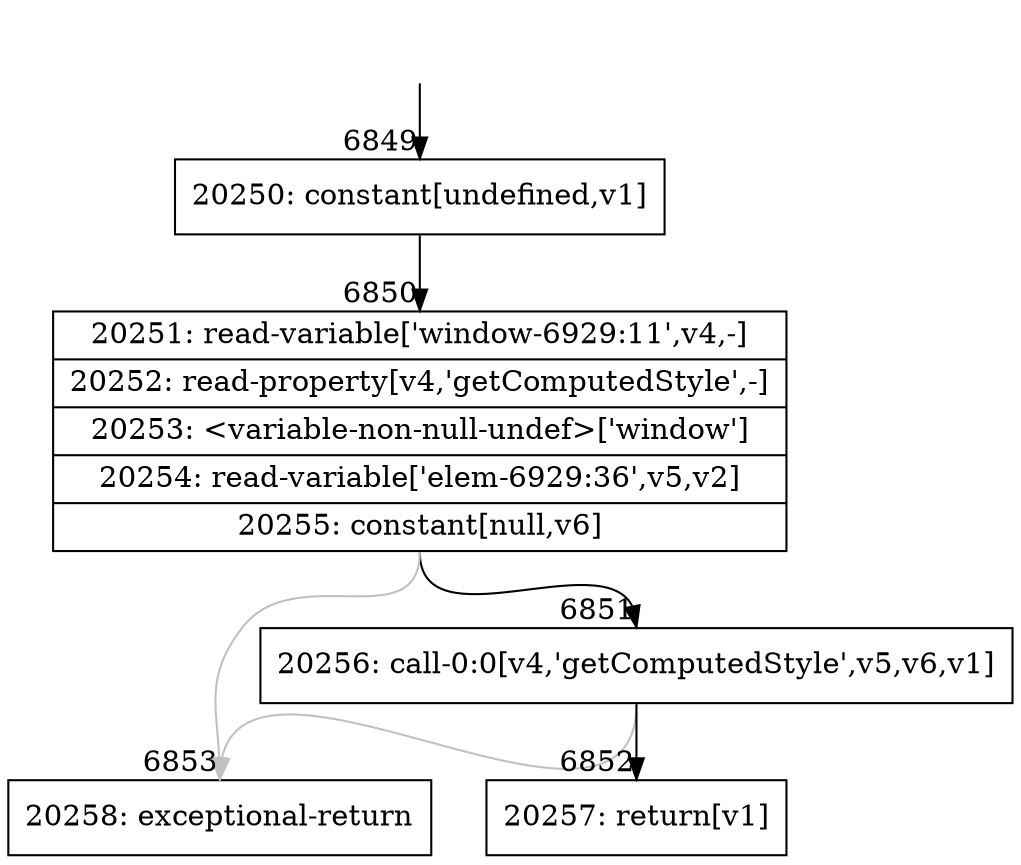 digraph {
rankdir="TD"
BB_entry430[shape=none,label=""];
BB_entry430 -> BB6849 [tailport=s, headport=n, headlabel="    6849"]
BB6849 [shape=record label="{20250: constant[undefined,v1]}" ] 
BB6849 -> BB6850 [tailport=s, headport=n, headlabel="      6850"]
BB6850 [shape=record label="{20251: read-variable['window-6929:11',v4,-]|20252: read-property[v4,'getComputedStyle',-]|20253: \<variable-non-null-undef\>['window']|20254: read-variable['elem-6929:36',v5,v2]|20255: constant[null,v6]}" ] 
BB6850 -> BB6851 [tailport=s, headport=n, headlabel="      6851"]
BB6850 -> BB6853 [tailport=s, headport=n, color=gray, headlabel="      6853"]
BB6851 [shape=record label="{20256: call-0:0[v4,'getComputedStyle',v5,v6,v1]}" ] 
BB6851 -> BB6852 [tailport=s, headport=n, headlabel="      6852"]
BB6851 -> BB6853 [tailport=s, headport=n, color=gray]
BB6852 [shape=record label="{20257: return[v1]}" ] 
BB6853 [shape=record label="{20258: exceptional-return}" ] 
}
